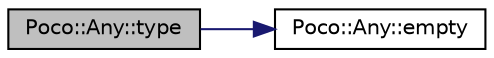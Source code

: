 digraph "Poco::Any::type"
{
 // LATEX_PDF_SIZE
  edge [fontname="Helvetica",fontsize="10",labelfontname="Helvetica",labelfontsize="10"];
  node [fontname="Helvetica",fontsize="10",shape=record];
  rankdir="LR";
  Node1 [label="Poco::Any::type",height=0.2,width=0.4,color="black", fillcolor="grey75", style="filled", fontcolor="black",tooltip=" "];
  Node1 -> Node2 [color="midnightblue",fontsize="10",style="solid"];
  Node2 [label="Poco::Any::empty",height=0.2,width=0.4,color="black", fillcolor="white", style="filled",URL="$classPoco_1_1Any.html#a1058a57722be58cd8dc829ec5613a35f",tooltip="Returns true if the Any is empty."];
}
